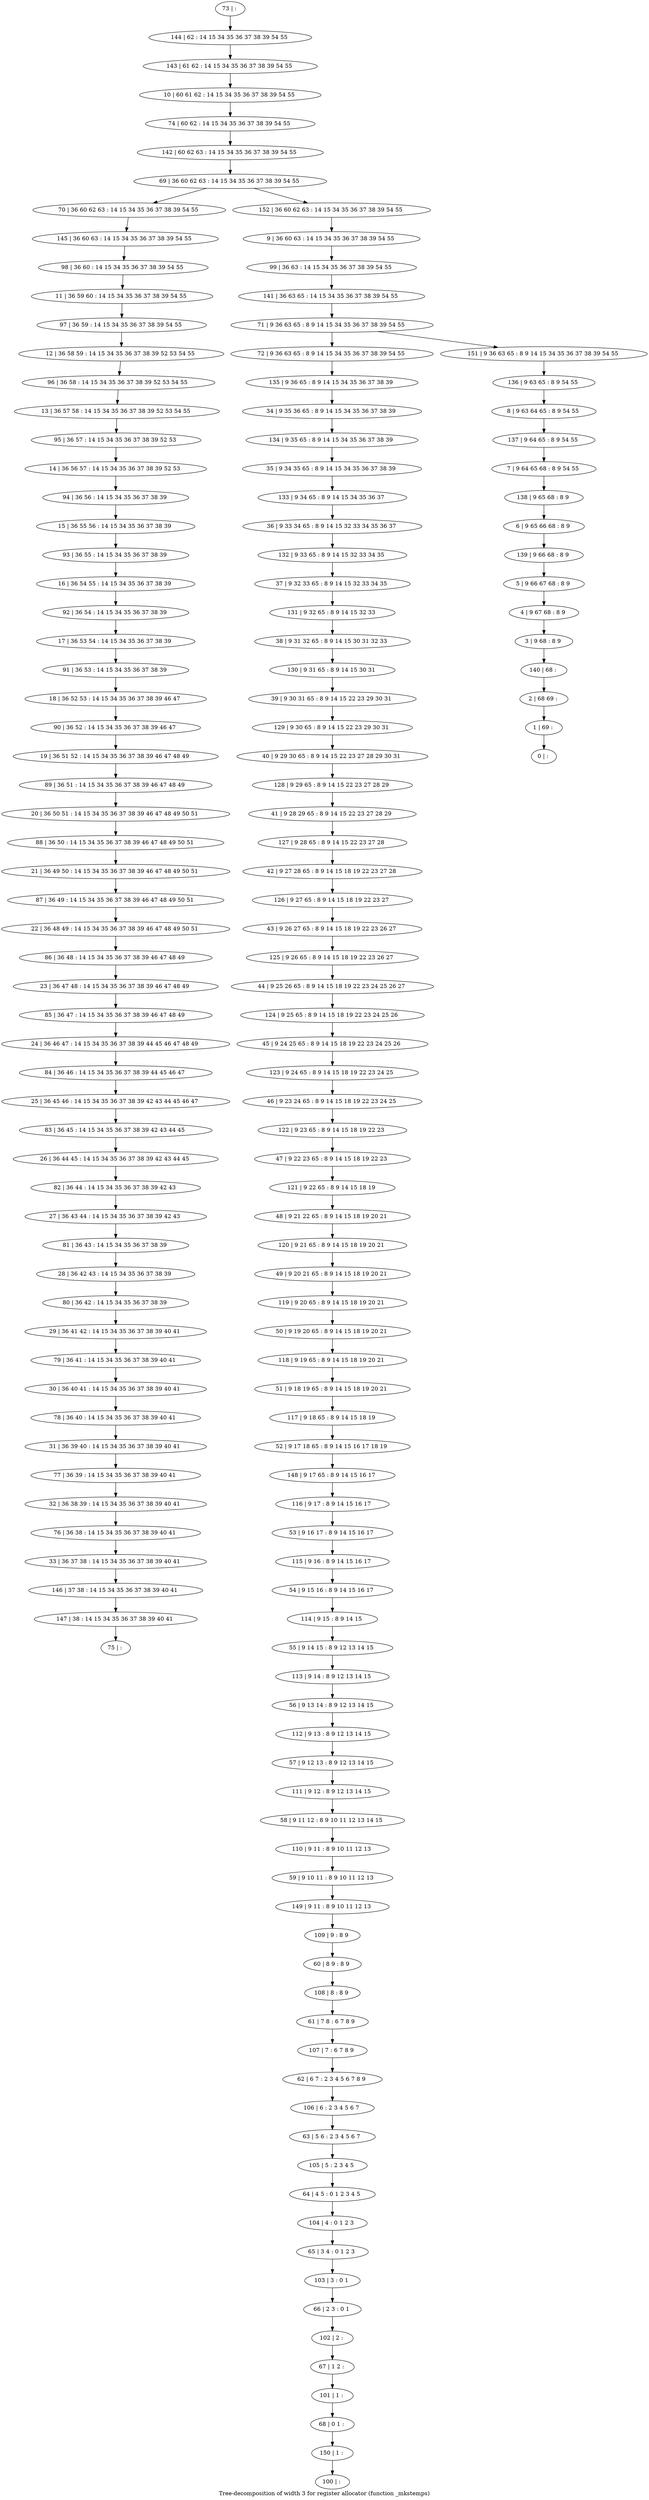 digraph G {
graph [label="Tree-decomposition of width 3 for register allocator (function _mkstemps)"]
0[label="0 | : "];
1[label="1 | 69 : "];
2[label="2 | 68 69 : "];
3[label="3 | 9 68 : 8 9 "];
4[label="4 | 9 67 68 : 8 9 "];
5[label="5 | 9 66 67 68 : 8 9 "];
6[label="6 | 9 65 66 68 : 8 9 "];
7[label="7 | 9 64 65 68 : 8 9 54 55 "];
8[label="8 | 9 63 64 65 : 8 9 54 55 "];
9[label="9 | 36 60 63 : 14 15 34 35 36 37 38 39 54 55 "];
10[label="10 | 60 61 62 : 14 15 34 35 36 37 38 39 54 55 "];
11[label="11 | 36 59 60 : 14 15 34 35 36 37 38 39 54 55 "];
12[label="12 | 36 58 59 : 14 15 34 35 36 37 38 39 52 53 54 55 "];
13[label="13 | 36 57 58 : 14 15 34 35 36 37 38 39 52 53 54 55 "];
14[label="14 | 36 56 57 : 14 15 34 35 36 37 38 39 52 53 "];
15[label="15 | 36 55 56 : 14 15 34 35 36 37 38 39 "];
16[label="16 | 36 54 55 : 14 15 34 35 36 37 38 39 "];
17[label="17 | 36 53 54 : 14 15 34 35 36 37 38 39 "];
18[label="18 | 36 52 53 : 14 15 34 35 36 37 38 39 46 47 "];
19[label="19 | 36 51 52 : 14 15 34 35 36 37 38 39 46 47 48 49 "];
20[label="20 | 36 50 51 : 14 15 34 35 36 37 38 39 46 47 48 49 50 51 "];
21[label="21 | 36 49 50 : 14 15 34 35 36 37 38 39 46 47 48 49 50 51 "];
22[label="22 | 36 48 49 : 14 15 34 35 36 37 38 39 46 47 48 49 50 51 "];
23[label="23 | 36 47 48 : 14 15 34 35 36 37 38 39 46 47 48 49 "];
24[label="24 | 36 46 47 : 14 15 34 35 36 37 38 39 44 45 46 47 48 49 "];
25[label="25 | 36 45 46 : 14 15 34 35 36 37 38 39 42 43 44 45 46 47 "];
26[label="26 | 36 44 45 : 14 15 34 35 36 37 38 39 42 43 44 45 "];
27[label="27 | 36 43 44 : 14 15 34 35 36 37 38 39 42 43 "];
28[label="28 | 36 42 43 : 14 15 34 35 36 37 38 39 "];
29[label="29 | 36 41 42 : 14 15 34 35 36 37 38 39 40 41 "];
30[label="30 | 36 40 41 : 14 15 34 35 36 37 38 39 40 41 "];
31[label="31 | 36 39 40 : 14 15 34 35 36 37 38 39 40 41 "];
32[label="32 | 36 38 39 : 14 15 34 35 36 37 38 39 40 41 "];
33[label="33 | 36 37 38 : 14 15 34 35 36 37 38 39 40 41 "];
34[label="34 | 9 35 36 65 : 8 9 14 15 34 35 36 37 38 39 "];
35[label="35 | 9 34 35 65 : 8 9 14 15 34 35 36 37 38 39 "];
36[label="36 | 9 33 34 65 : 8 9 14 15 32 33 34 35 36 37 "];
37[label="37 | 9 32 33 65 : 8 9 14 15 32 33 34 35 "];
38[label="38 | 9 31 32 65 : 8 9 14 15 30 31 32 33 "];
39[label="39 | 9 30 31 65 : 8 9 14 15 22 23 29 30 31 "];
40[label="40 | 9 29 30 65 : 8 9 14 15 22 23 27 28 29 30 31 "];
41[label="41 | 9 28 29 65 : 8 9 14 15 22 23 27 28 29 "];
42[label="42 | 9 27 28 65 : 8 9 14 15 18 19 22 23 27 28 "];
43[label="43 | 9 26 27 65 : 8 9 14 15 18 19 22 23 26 27 "];
44[label="44 | 9 25 26 65 : 8 9 14 15 18 19 22 23 24 25 26 27 "];
45[label="45 | 9 24 25 65 : 8 9 14 15 18 19 22 23 24 25 26 "];
46[label="46 | 9 23 24 65 : 8 9 14 15 18 19 22 23 24 25 "];
47[label="47 | 9 22 23 65 : 8 9 14 15 18 19 22 23 "];
48[label="48 | 9 21 22 65 : 8 9 14 15 18 19 20 21 "];
49[label="49 | 9 20 21 65 : 8 9 14 15 18 19 20 21 "];
50[label="50 | 9 19 20 65 : 8 9 14 15 18 19 20 21 "];
51[label="51 | 9 18 19 65 : 8 9 14 15 18 19 20 21 "];
52[label="52 | 9 17 18 65 : 8 9 14 15 16 17 18 19 "];
53[label="53 | 9 16 17 : 8 9 14 15 16 17 "];
54[label="54 | 9 15 16 : 8 9 14 15 16 17 "];
55[label="55 | 9 14 15 : 8 9 12 13 14 15 "];
56[label="56 | 9 13 14 : 8 9 12 13 14 15 "];
57[label="57 | 9 12 13 : 8 9 12 13 14 15 "];
58[label="58 | 9 11 12 : 8 9 10 11 12 13 14 15 "];
59[label="59 | 9 10 11 : 8 9 10 11 12 13 "];
60[label="60 | 8 9 : 8 9 "];
61[label="61 | 7 8 : 6 7 8 9 "];
62[label="62 | 6 7 : 2 3 4 5 6 7 8 9 "];
63[label="63 | 5 6 : 2 3 4 5 6 7 "];
64[label="64 | 4 5 : 0 1 2 3 4 5 "];
65[label="65 | 3 4 : 0 1 2 3 "];
66[label="66 | 2 3 : 0 1 "];
67[label="67 | 1 2 : "];
68[label="68 | 0 1 : "];
69[label="69 | 36 60 62 63 : 14 15 34 35 36 37 38 39 54 55 "];
70[label="70 | 36 60 62 63 : 14 15 34 35 36 37 38 39 54 55 "];
71[label="71 | 9 36 63 65 : 8 9 14 15 34 35 36 37 38 39 54 55 "];
72[label="72 | 9 36 63 65 : 8 9 14 15 34 35 36 37 38 39 54 55 "];
73[label="73 | : "];
74[label="74 | 60 62 : 14 15 34 35 36 37 38 39 54 55 "];
75[label="75 | : "];
76[label="76 | 36 38 : 14 15 34 35 36 37 38 39 40 41 "];
77[label="77 | 36 39 : 14 15 34 35 36 37 38 39 40 41 "];
78[label="78 | 36 40 : 14 15 34 35 36 37 38 39 40 41 "];
79[label="79 | 36 41 : 14 15 34 35 36 37 38 39 40 41 "];
80[label="80 | 36 42 : 14 15 34 35 36 37 38 39 "];
81[label="81 | 36 43 : 14 15 34 35 36 37 38 39 "];
82[label="82 | 36 44 : 14 15 34 35 36 37 38 39 42 43 "];
83[label="83 | 36 45 : 14 15 34 35 36 37 38 39 42 43 44 45 "];
84[label="84 | 36 46 : 14 15 34 35 36 37 38 39 44 45 46 47 "];
85[label="85 | 36 47 : 14 15 34 35 36 37 38 39 46 47 48 49 "];
86[label="86 | 36 48 : 14 15 34 35 36 37 38 39 46 47 48 49 "];
87[label="87 | 36 49 : 14 15 34 35 36 37 38 39 46 47 48 49 50 51 "];
88[label="88 | 36 50 : 14 15 34 35 36 37 38 39 46 47 48 49 50 51 "];
89[label="89 | 36 51 : 14 15 34 35 36 37 38 39 46 47 48 49 "];
90[label="90 | 36 52 : 14 15 34 35 36 37 38 39 46 47 "];
91[label="91 | 36 53 : 14 15 34 35 36 37 38 39 "];
92[label="92 | 36 54 : 14 15 34 35 36 37 38 39 "];
93[label="93 | 36 55 : 14 15 34 35 36 37 38 39 "];
94[label="94 | 36 56 : 14 15 34 35 36 37 38 39 "];
95[label="95 | 36 57 : 14 15 34 35 36 37 38 39 52 53 "];
96[label="96 | 36 58 : 14 15 34 35 36 37 38 39 52 53 54 55 "];
97[label="97 | 36 59 : 14 15 34 35 36 37 38 39 54 55 "];
98[label="98 | 36 60 : 14 15 34 35 36 37 38 39 54 55 "];
99[label="99 | 36 63 : 14 15 34 35 36 37 38 39 54 55 "];
100[label="100 | : "];
101[label="101 | 1 : "];
102[label="102 | 2 : "];
103[label="103 | 3 : 0 1 "];
104[label="104 | 4 : 0 1 2 3 "];
105[label="105 | 5 : 2 3 4 5 "];
106[label="106 | 6 : 2 3 4 5 6 7 "];
107[label="107 | 7 : 6 7 8 9 "];
108[label="108 | 8 : 8 9 "];
109[label="109 | 9 : 8 9 "];
110[label="110 | 9 11 : 8 9 10 11 12 13 "];
111[label="111 | 9 12 : 8 9 12 13 14 15 "];
112[label="112 | 9 13 : 8 9 12 13 14 15 "];
113[label="113 | 9 14 : 8 9 12 13 14 15 "];
114[label="114 | 9 15 : 8 9 14 15 "];
115[label="115 | 9 16 : 8 9 14 15 16 17 "];
116[label="116 | 9 17 : 8 9 14 15 16 17 "];
117[label="117 | 9 18 65 : 8 9 14 15 18 19 "];
118[label="118 | 9 19 65 : 8 9 14 15 18 19 20 21 "];
119[label="119 | 9 20 65 : 8 9 14 15 18 19 20 21 "];
120[label="120 | 9 21 65 : 8 9 14 15 18 19 20 21 "];
121[label="121 | 9 22 65 : 8 9 14 15 18 19 "];
122[label="122 | 9 23 65 : 8 9 14 15 18 19 22 23 "];
123[label="123 | 9 24 65 : 8 9 14 15 18 19 22 23 24 25 "];
124[label="124 | 9 25 65 : 8 9 14 15 18 19 22 23 24 25 26 "];
125[label="125 | 9 26 65 : 8 9 14 15 18 19 22 23 26 27 "];
126[label="126 | 9 27 65 : 8 9 14 15 18 19 22 23 27 "];
127[label="127 | 9 28 65 : 8 9 14 15 22 23 27 28 "];
128[label="128 | 9 29 65 : 8 9 14 15 22 23 27 28 29 "];
129[label="129 | 9 30 65 : 8 9 14 15 22 23 29 30 31 "];
130[label="130 | 9 31 65 : 8 9 14 15 30 31 "];
131[label="131 | 9 32 65 : 8 9 14 15 32 33 "];
132[label="132 | 9 33 65 : 8 9 14 15 32 33 34 35 "];
133[label="133 | 9 34 65 : 8 9 14 15 34 35 36 37 "];
134[label="134 | 9 35 65 : 8 9 14 15 34 35 36 37 38 39 "];
135[label="135 | 9 36 65 : 8 9 14 15 34 35 36 37 38 39 "];
136[label="136 | 9 63 65 : 8 9 54 55 "];
137[label="137 | 9 64 65 : 8 9 54 55 "];
138[label="138 | 9 65 68 : 8 9 "];
139[label="139 | 9 66 68 : 8 9 "];
140[label="140 | 68 : "];
141[label="141 | 36 63 65 : 14 15 34 35 36 37 38 39 54 55 "];
142[label="142 | 60 62 63 : 14 15 34 35 36 37 38 39 54 55 "];
143[label="143 | 61 62 : 14 15 34 35 36 37 38 39 54 55 "];
144[label="144 | 62 : 14 15 34 35 36 37 38 39 54 55 "];
145[label="145 | 36 60 63 : 14 15 34 35 36 37 38 39 54 55 "];
146[label="146 | 37 38 : 14 15 34 35 36 37 38 39 40 41 "];
147[label="147 | 38 : 14 15 34 35 36 37 38 39 40 41 "];
148[label="148 | 9 17 65 : 8 9 14 15 16 17 "];
149[label="149 | 9 11 : 8 9 10 11 12 13 "];
150[label="150 | 1 : "];
151[label="151 | 9 36 63 65 : 8 9 14 15 34 35 36 37 38 39 54 55 "];
152[label="152 | 36 60 62 63 : 14 15 34 35 36 37 38 39 54 55 "];
76->33 ;
32->76 ;
77->32 ;
31->77 ;
78->31 ;
30->78 ;
79->30 ;
29->79 ;
80->29 ;
28->80 ;
81->28 ;
27->81 ;
82->27 ;
26->82 ;
83->26 ;
25->83 ;
84->25 ;
24->84 ;
85->24 ;
23->85 ;
86->23 ;
22->86 ;
87->22 ;
21->87 ;
88->21 ;
20->88 ;
89->20 ;
19->89 ;
90->19 ;
18->90 ;
91->18 ;
17->91 ;
92->17 ;
16->92 ;
93->16 ;
15->93 ;
94->15 ;
14->94 ;
95->14 ;
13->95 ;
96->13 ;
12->96 ;
97->12 ;
11->97 ;
98->11 ;
101->68 ;
67->101 ;
102->67 ;
66->102 ;
103->66 ;
65->103 ;
104->65 ;
64->104 ;
105->64 ;
63->105 ;
106->63 ;
62->106 ;
107->62 ;
61->107 ;
108->61 ;
60->108 ;
109->60 ;
110->59 ;
58->110 ;
111->58 ;
57->111 ;
112->57 ;
56->112 ;
113->56 ;
55->113 ;
114->55 ;
54->114 ;
115->54 ;
53->115 ;
116->53 ;
117->52 ;
51->117 ;
118->51 ;
50->118 ;
119->50 ;
49->119 ;
120->49 ;
48->120 ;
121->48 ;
47->121 ;
122->47 ;
46->122 ;
123->46 ;
45->123 ;
124->45 ;
44->124 ;
125->44 ;
43->125 ;
126->43 ;
42->126 ;
127->42 ;
41->127 ;
128->41 ;
40->128 ;
129->40 ;
39->129 ;
130->39 ;
38->130 ;
131->38 ;
37->131 ;
132->37 ;
36->132 ;
133->36 ;
35->133 ;
134->35 ;
34->134 ;
135->34 ;
72->135 ;
145->98 ;
70->145 ;
33->146 ;
147->75 ;
146->147 ;
148->116 ;
52->148 ;
149->109 ;
59->149 ;
150->100 ;
68->150 ;
73->144 ;
144->143 ;
143->10 ;
10->74 ;
74->142 ;
142->69 ;
9->99 ;
99->141 ;
141->71 ;
136->8 ;
8->137 ;
137->7 ;
7->138 ;
138->6 ;
6->139 ;
139->5 ;
5->4 ;
4->3 ;
3->140 ;
140->2 ;
2->1 ;
1->0 ;
151->136 ;
152->9 ;
71->72 ;
71->151 ;
69->70 ;
69->152 ;
}
